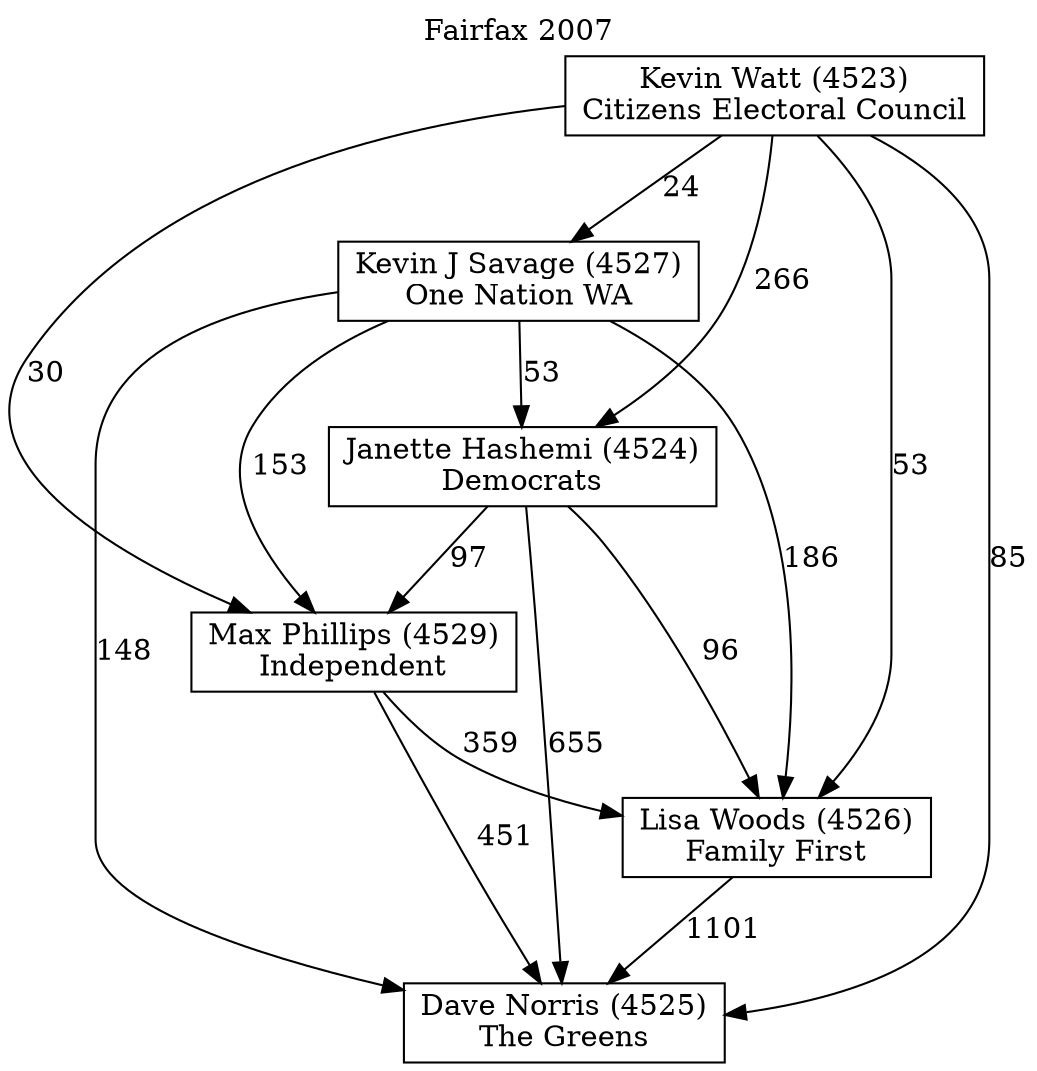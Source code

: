 // House preference flow
digraph "Dave Norris (4525)_Fairfax_2007" {
	graph [label="Fairfax 2007" labelloc=t mclimit=10]
	node [shape=box]
	"Dave Norris (4525)" [label="Dave Norris (4525)
The Greens"]
	"Janette Hashemi (4524)" [label="Janette Hashemi (4524)
Democrats"]
	"Kevin J Savage (4527)" [label="Kevin J Savage (4527)
One Nation WA"]
	"Kevin Watt (4523)" [label="Kevin Watt (4523)
Citizens Electoral Council"]
	"Lisa Woods (4526)" [label="Lisa Woods (4526)
Family First"]
	"Max Phillips (4529)" [label="Max Phillips (4529)
Independent"]
	"Janette Hashemi (4524)" -> "Dave Norris (4525)" [label=655]
	"Janette Hashemi (4524)" -> "Lisa Woods (4526)" [label=96]
	"Janette Hashemi (4524)" -> "Max Phillips (4529)" [label=97]
	"Kevin J Savage (4527)" -> "Dave Norris (4525)" [label=148]
	"Kevin J Savage (4527)" -> "Janette Hashemi (4524)" [label=53]
	"Kevin J Savage (4527)" -> "Lisa Woods (4526)" [label=186]
	"Kevin J Savage (4527)" -> "Max Phillips (4529)" [label=153]
	"Kevin Watt (4523)" -> "Dave Norris (4525)" [label=85]
	"Kevin Watt (4523)" -> "Janette Hashemi (4524)" [label=266]
	"Kevin Watt (4523)" -> "Kevin J Savage (4527)" [label=24]
	"Kevin Watt (4523)" -> "Lisa Woods (4526)" [label=53]
	"Kevin Watt (4523)" -> "Max Phillips (4529)" [label=30]
	"Lisa Woods (4526)" -> "Dave Norris (4525)" [label=1101]
	"Max Phillips (4529)" -> "Dave Norris (4525)" [label=451]
	"Max Phillips (4529)" -> "Lisa Woods (4526)" [label=359]
}
